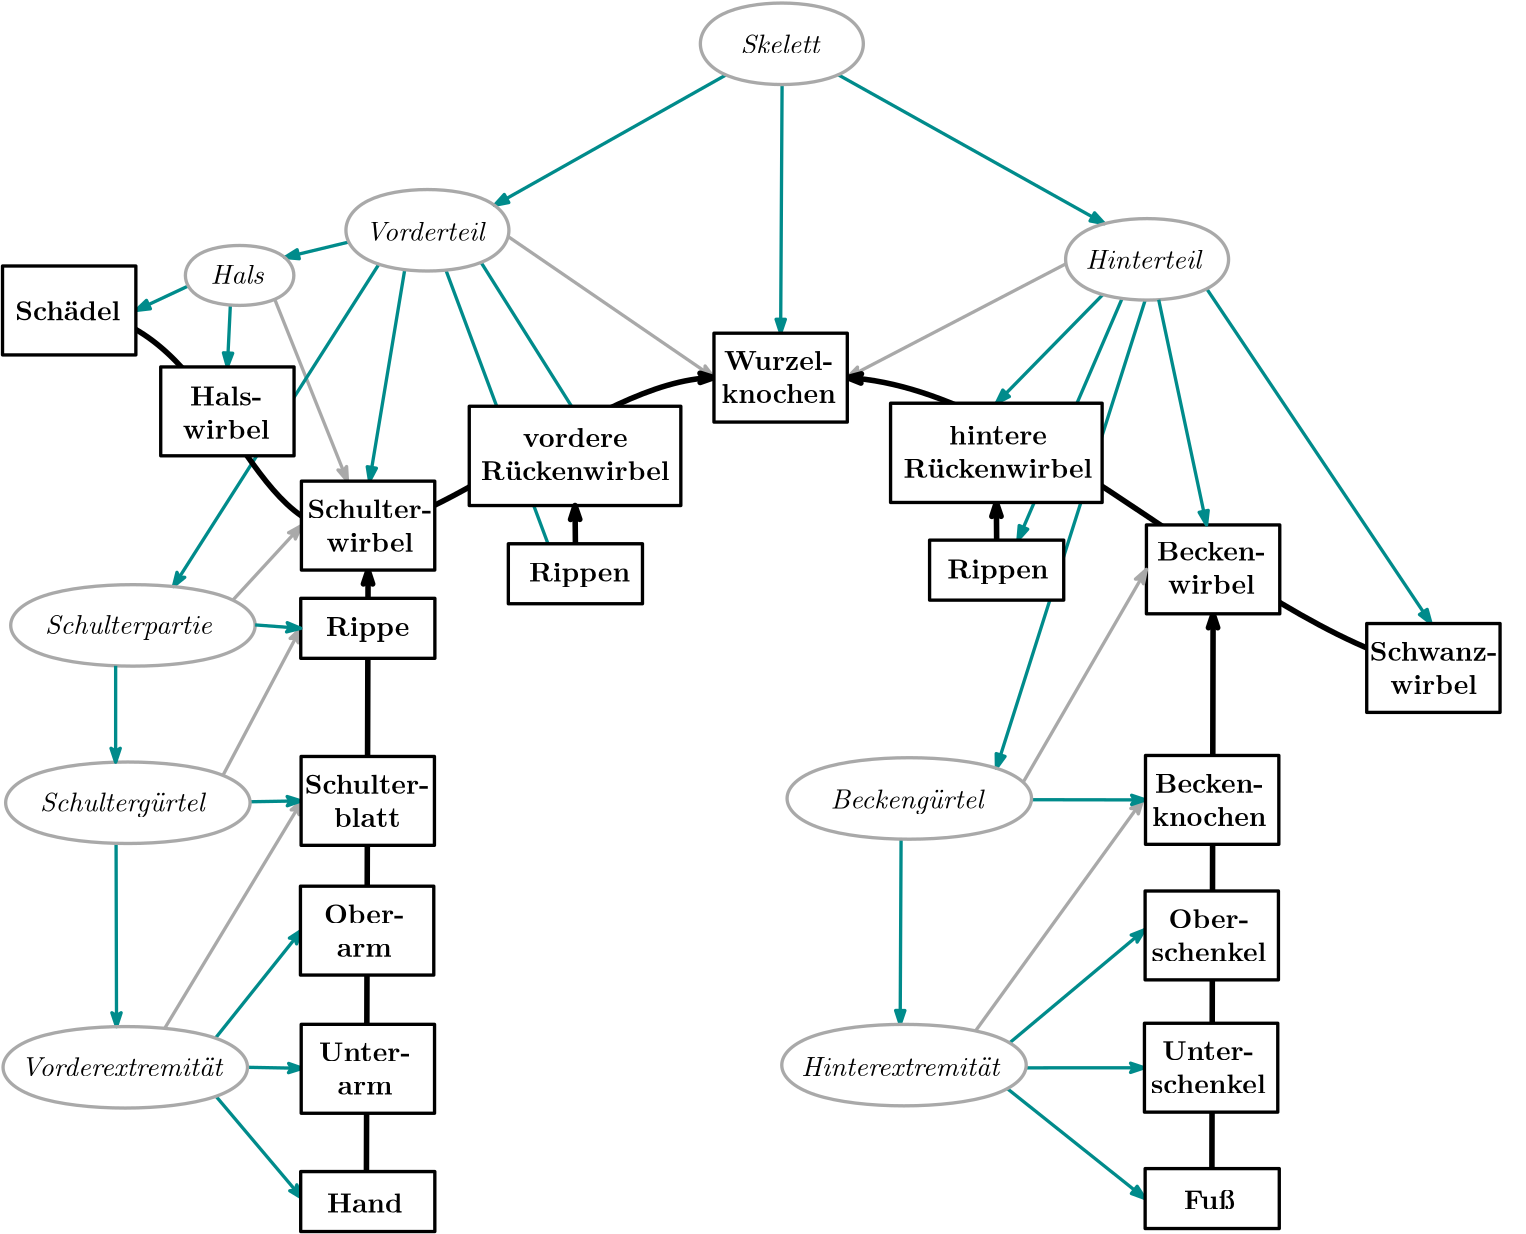 <?xml version="1.0"?>
<!DOCTYPE ipe SYSTEM "ipe.dtd">
<ipe version="70212" creator="Ipe 7.2.13">
<info created="D:20200512152719" modified="D:20200625155248"/>
<ipestyle name="basic">
<symbol name="arrow/arc(spx)">
<path stroke="sym-stroke" fill="sym-stroke" pen="sym-pen">
0 0 m
-1 0.333 l
-1 -0.333 l
h
</path>
</symbol>
<symbol name="arrow/farc(spx)">
<path stroke="sym-stroke" fill="white" pen="sym-pen">
0 0 m
-1 0.333 l
-1 -0.333 l
h
</path>
</symbol>
<symbol name="arrow/ptarc(spx)">
<path stroke="sym-stroke" fill="sym-stroke" pen="sym-pen">
0 0 m
-1 0.333 l
-0.8 0 l
-1 -0.333 l
h
</path>
</symbol>
<symbol name="arrow/fptarc(spx)">
<path stroke="sym-stroke" fill="white" pen="sym-pen">
0 0 m
-1 0.333 l
-0.8 0 l
-1 -0.333 l
h
</path>
</symbol>
<symbol name="mark/circle(sx)" transformations="translations">
<path fill="sym-stroke">
0.6 0 0 0.6 0 0 e
0.4 0 0 0.4 0 0 e
</path>
</symbol>
<symbol name="mark/disk(sx)" transformations="translations">
<path fill="sym-stroke">
0.6 0 0 0.6 0 0 e
</path>
</symbol>
<symbol name="mark/fdisk(sfx)" transformations="translations">
<group>
<path fill="sym-fill">
0.5 0 0 0.5 0 0 e
</path>
<path fill="sym-stroke" fillrule="eofill">
0.6 0 0 0.6 0 0 e
0.4 0 0 0.4 0 0 e
</path>
</group>
</symbol>
<symbol name="mark/box(sx)" transformations="translations">
<path fill="sym-stroke" fillrule="eofill">
-0.6 -0.6 m
0.6 -0.6 l
0.6 0.6 l
-0.6 0.6 l
h
-0.4 -0.4 m
0.4 -0.4 l
0.4 0.4 l
-0.4 0.4 l
h
</path>
</symbol>
<symbol name="mark/square(sx)" transformations="translations">
<path fill="sym-stroke">
-0.6 -0.6 m
0.6 -0.6 l
0.6 0.6 l
-0.6 0.6 l
h
</path>
</symbol>
<symbol name="mark/fsquare(sfx)" transformations="translations">
<group>
<path fill="sym-fill">
-0.5 -0.5 m
0.5 -0.5 l
0.5 0.5 l
-0.5 0.5 l
h
</path>
<path fill="sym-stroke" fillrule="eofill">
-0.6 -0.6 m
0.6 -0.6 l
0.6 0.6 l
-0.6 0.6 l
h
-0.4 -0.4 m
0.4 -0.4 l
0.4 0.4 l
-0.4 0.4 l
h
</path>
</group>
</symbol>
<symbol name="mark/cross(sx)" transformations="translations">
<group>
<path fill="sym-stroke">
-0.43 -0.57 m
0.57 0.43 l
0.43 0.57 l
-0.57 -0.43 l
h
</path>
<path fill="sym-stroke">
-0.43 0.57 m
0.57 -0.43 l
0.43 -0.57 l
-0.57 0.43 l
h
</path>
</group>
</symbol>
<symbol name="arrow/fnormal(spx)">
<path stroke="sym-stroke" fill="white" pen="sym-pen">
0 0 m
-1 0.333 l
-1 -0.333 l
h
</path>
</symbol>
<symbol name="arrow/pointed(spx)">
<path stroke="sym-stroke" fill="sym-stroke" pen="sym-pen">
0 0 m
-1 0.333 l
-0.8 0 l
-1 -0.333 l
h
</path>
</symbol>
<symbol name="arrow/fpointed(spx)">
<path stroke="sym-stroke" fill="white" pen="sym-pen">
0 0 m
-1 0.333 l
-0.8 0 l
-1 -0.333 l
h
</path>
</symbol>
<symbol name="arrow/linear(spx)">
<path stroke="sym-stroke" pen="sym-pen">
-1 0.333 m
0 0 l
-1 -0.333 l
</path>
</symbol>
<symbol name="arrow/fdouble(spx)">
<path stroke="sym-stroke" fill="white" pen="sym-pen">
0 0 m
-1 0.333 l
-1 -0.333 l
h
-1 0 m
-2 0.333 l
-2 -0.333 l
h
</path>
</symbol>
<symbol name="arrow/double(spx)">
<path stroke="sym-stroke" fill="sym-stroke" pen="sym-pen">
0 0 m
-1 0.333 l
-1 -0.333 l
h
-1 0 m
-2 0.333 l
-2 -0.333 l
h
</path>
</symbol>
<pen name="heavier" value="0.8"/>
<pen name="fat" value="1.2"/>
<pen name="ultrafat" value="2"/>
<symbolsize name="large" value="5"/>
<symbolsize name="small" value="2"/>
<symbolsize name="tiny" value="1.1"/>
<arrowsize name="large" value="10"/>
<arrowsize name="small" value="5"/>
<arrowsize name="tiny" value="3"/>
<color name="red" value="1 0 0"/>
<color name="green" value="0 1 0"/>
<color name="blue" value="0 0 1"/>
<color name="yellow" value="1 1 0"/>
<color name="orange" value="1 0.647 0"/>
<color name="gold" value="1 0.843 0"/>
<color name="purple" value="0.627 0.125 0.941"/>
<color name="gray" value="0.745"/>
<color name="brown" value="0.647 0.165 0.165"/>
<color name="navy" value="0 0 0.502"/>
<color name="pink" value="1 0.753 0.796"/>
<color name="seagreen" value="0.18 0.545 0.341"/>
<color name="turquoise" value="0.251 0.878 0.816"/>
<color name="violet" value="0.933 0.51 0.933"/>
<color name="darkblue" value="0 0 0.545"/>
<color name="darkcyan" value="0 0.545 0.545"/>
<color name="darkgray" value="0.663"/>
<color name="darkgreen" value="0 0.392 0"/>
<color name="darkmagenta" value="0.545 0 0.545"/>
<color name="darkorange" value="1 0.549 0"/>
<color name="darkred" value="0.545 0 0"/>
<color name="lightblue" value="0.678 0.847 0.902"/>
<color name="lightcyan" value="0.878 1 1"/>
<color name="lightgray" value="0.827"/>
<color name="lightgreen" value="0.565 0.933 0.565"/>
<color name="lightyellow" value="1 1 0.878"/>
<dashstyle name="dashed" value="[4] 0"/>
<dashstyle name="dotted" value="[1 3] 0"/>
<dashstyle name="dash dotted" value="[4 2 1 2] 0"/>
<dashstyle name="dash dot dotted" value="[4 2 1 2 1 2] 0"/>
<textsize name="large" value="\large"/>
<textsize name="Large" value="\Large"/>
<textsize name="LARGE" value="\LARGE"/>
<textsize name="huge" value="\huge"/>
<textsize name="Huge" value="\Huge"/>
<textsize name="small" value="\small"/>
<textsize name="footnote" value="\footnotesize"/>
<textsize name="tiny" value="\tiny"/>
<textstyle name="center" begin="\begin{center}" end="\end{center}"/>
<textstyle name="itemize" begin="\begin{itemize}" end="\end{itemize}"/>
<textstyle name="item" begin="\begin{itemize}\item{}" end="\end{itemize}"/>
<gridsize name="4 pts" value="4"/>
<gridsize name="8 pts (~3 mm)" value="8"/>
<gridsize name="16 pts (~6 mm)" value="16"/>
<gridsize name="32 pts (~12 mm)" value="32"/>
<gridsize name="10 pts (~3.5 mm)" value="10"/>
<gridsize name="20 pts (~7 mm)" value="20"/>
<gridsize name="14 pts (~5 mm)" value="14"/>
<gridsize name="28 pts (~10 mm)" value="28"/>
<gridsize name="56 pts (~20 mm)" value="56"/>
<anglesize name="90 deg" value="90"/>
<anglesize name="60 deg" value="60"/>
<anglesize name="45 deg" value="45"/>
<anglesize name="30 deg" value="30"/>
<anglesize name="22.5 deg" value="22.5"/>
<opacity name="10%" value="0.1"/>
<opacity name="30%" value="0.3"/>
<opacity name="50%" value="0.5"/>
<opacity name="75%" value="0.75"/>
<tiling name="falling" angle="-60" step="4" width="1"/>
<tiling name="rising" angle="30" step="4" width="1"/>
</ipestyle>
<page>
<layer name="alpha"/>
<view layers="alpha" active="alpha"/>
<path layer="alpha" stroke="darkcyan" pen="fat" arrow="normal/small">
152.234 718.676 m
139.564 642.548 l
</path>
<path stroke="darkcyan" pen="fat" arrow="normal/small">
403.549 709.71 m
365.218 670.602 l
</path>
<path stroke="darkcyan" pen="fat" arrow="normal/small">
89.4618 705.949 m
88.3926 683.681 l
</path>
<path matrix="1 0 0 1 -37.4729 -0.0492783" stroke="darkgray" pen="fat" arrow="pointed/small">
395.195 444.702 m
455.392 527.855 l
</path>
<path matrix="1 0 0 1 -37.4729 -0.0492783" stroke="darkcyan" pen="fat" arrow="normal/small">
406.636 423.907 m
456.257 384.33 l
</path>
<path stroke="darkcyan" pen="fat" arrow="normal/small">
418.803 707.738 m
365.243 539.196 l
</path>
<path matrix="1 0 0 1 -37.4729 -0.0492783" stroke="darkcyan" pen="fat" arrow="normal/small">
368.395 513.731 m
368.072 447.037 l
</path>
<path stroke="darkgray" pen="fat" arrow="pointed/small">
105.438 708.011 m
131.613 642.548 l
</path>
<path stroke="darkgray" pen="fat" arrow="pointed/small">
90.3503 599.715 m
115.042 626.548 l
</path>
<path stroke="darkcyan" pen="fat" arrow="pointed/small">
142.924 720.642 m
68.9498 604.611 l
</path>
<path stroke="darkcyan" pen="fat" arrow="normal/small">
74.2959 712.813 m
55.4416 704 l
</path>
<path stroke="darkcyan" pen="fat" arrow="normal/small">
132.093 728.64 m
109.021 723.073 l
</path>
<path stroke="darkgray" pen="fat" arrow="pointed/small">
86.7897 536.625 m
114.799 589.569 l
</path>
<path stroke="darkcyan" pen="fat" arrow="normal/small">
410.489 708.316 m
373.001 621.32 l
</path>
<path stroke="darkcyan" pen="fat" arrow="normal/small">
167.062 718.513 m
207.476 610.182 l
</path>
<path stroke="darkcyan" pen="fat" rarrow="normal/small">
184.53 741.849 m
267.855 788.78 l
</path>
<path stroke="darkcyan" pen="fat" arrow="normal/small">
308.289 788.843 m
404.132 735.251 l
</path>
<path matrix="1 0 0 1 0.595957 -48.3563" stroke="darkcyan" pen="fat" rarrow="pointed/small">
114.82 479.536 m
95.0368 479.89 l
</path>
<path matrix="1 0 0 1 0.539311 -25.3755" stroke="darkcyan" pen="fat" arrow="pointed/small">
47.7814 537.539 m
47.944 471.545 l
</path>
<path matrix="1 0 0 1 0.595957 -48.3563" stroke="darkgray" pen="fat" arrow="pointed/small">
65.2239 493.913 m
114.783 575.982 l
</path>
<path matrix="1 0 0 1 0.539311 -25.3755" stroke="darkcyan" pen="fat" rarrow="pointed/small">
114.39 552.819 m
96.0146 552.51 l
</path>
<path stroke="black" pen="ultrafat" rarrow="pointed/small">
139.042 610.548 m
138.414 381.718 l
</path>
<path stroke="black" pen="ultrafat" rarrow="pointed/small">
443.247 594.79 m
442.792 381.628 l
</path>
<path matrix="1 0 0 1 -23.9873 1.51232" stroke="black" fill="white" pen="ultrafat" arrow="pointed/small">
389.314 619.808 m
389.205 633.364 l
</path>
<path matrix="1 0 0 1 -37.3274 -10.0725" stroke="darkcyan" pen="fat" arrow="normal/small">
478.28 721.873 m
559.042 601.374 l
</path>
<path stroke="darkcyan" pen="fat" arrow="normal/small">
288.083 785.333 m
287.562 695.816 l
</path>
<path stroke="darkcyan" pen="fat" arrow="normal/small">
179.718 721.301 m
218.463 659.675 l
</path>
<path stroke="darkgray" pen="fat" arrow="pointed/small">
189.487 730.586 m
263.562 679.816 l
</path>
<path matrix="1 0 0 1 -37.4729 -0.0492783" stroke="darkcyan" fill="white" pen="fat" rarrow="pointed/small">
456.148 481.149 m
407.46 440.381 l
</path>
<path matrix="1 0 0 1 -37.4729 -0.0492783" stroke="darkcyan" fill="white" pen="fat" rarrow="pointed/small">
456.003 431.415 m
413.364 431.392 l
</path>
<path matrix="1 0 0 1 -37.4729 -0.0492783" stroke="darkcyan" fill="white" pen="fat" arrow="pointed/small">
415.338 527.919 m
456.386 527.853 l
</path>
<path matrix="1 0 0 1 0.595957 -48.3563" stroke="darkcyan" pen="fat" rarrow="pointed/small">
114.749 432.694 m
83.7002 469.451 l
</path>
<path matrix="1 0 0 1 -109.751 -197.724" stroke="black" fill="white" pen="fat">
224.532 591.727 m
224.532 570.135 l
272.821 570.135 l
272.821 591.727 l
h
</path>
<path matrix="1 0 0 1 0.595957 -48.3563" stroke="darkcyan" pen="fat" rarrow="pointed/small">
114.544 529.279 m
83.5001 490.399 l
</path>
<path stroke="darkgray" pen="fat" arrow="pointed/small">
390.295 720.819 m
311.562 679.816 l
</path>
<path stroke="black" pen="ultrafat" arrow="pointed/small">
527.662 573.492 m
458.505 585.428
381.975 675.649
311.562 679.816 c
</path>
<path stroke="black" pen="ultrafat" arrow="pointed/small">
31.6496 703.866 m
82.816 702.298
102.395 559.245
220.49 679.16
263.562 679.816 c
</path>
<path matrix="1 0 0 1 -8.55835 0" stroke="black" fill="white" pen="fat">
16 720 m
16 688 l
64 688 l
64 720 l
h
</path>
<path matrix="1 0 0 1 48.3926 -36.3186" stroke="black" fill="1" pen="fat">
16 720 m
16 688 l
64 688 l
64 720 l
h
</path>
<path matrix="1 0 0 1 99.0416 -77.4519" stroke="black" fill="1" pen="fat">
16 720 m
16 688 l
64 688 l
64 720 l
h
</path>
<path matrix="1 0 0 1 482.552 -128.698" stroke="black" fill="1" pen="fat">
16 720 m
16 688 l
64 688 l
64 720 l
h
</path>
<path matrix="1 0 0 1 403.247 -93.2102" stroke="black" fill="1" pen="fat">
16 720 m
16 688 l
64 688 l
64 720 l
h
</path>
<path matrix="1 0 0 1 247.562 -24.1841" stroke="black" fill="1" pen="fat">
16 720 m
16 688 l
64 688 l
64 720 l
h
</path>
<path matrix="1 0 0 1 -2.36457 4.72915" stroke="black" fill="white" pen="fat">
177.831 664.775 m
177.831 629.049 l
253.995 629.049 l
253.995 664.775 l
h
</path>
<path matrix="1 0 0 1 149.305 5.82721" stroke="black" fill="1" pen="fat">
177.831 664.775 m
177.831 629.049 l
253.995 629.049 l
253.995 664.775 l
h
</path>
<text matrix="1 0 0 1 -51.986 44.4666" transformations="translations" pos="64 656" stroke="black" type="label" width="37.872" height="6.918" depth="0" valign="baseline">\textbf{Sch\&quot;adel}</text>
<text matrix="1 0 0 1 -108.296 -19.9453" transformations="translations" pos="224 656" stroke="black" type="minipage" width="48" height="11.924" depth="6.95" valign="top" style="center">\textbf{Schulter-\\
wirbel}</text>
<text matrix="1 0 0 1 -64 20.6872" transformations="translations" pos="128 656" stroke="black" type="minipage" width="48" height="11.924" depth="6.95" valign="top" style="center">\textbf{Hals-\\
wirbel}</text>
<text matrix="1 0 0 1 -130.365 -10.21" transformations="translations" pos="304 672" stroke="black" type="minipage" width="80" height="11.924" depth="6.95" valign="top" style="center">\textbf{vordere\\
R\&quot;uckenwirbel}</text>
<text matrix="1 0 0 1 21.8148 -9.33708" transformations="translations" pos="304 672" stroke="black" type="minipage" width="80" height="11.924" depth="6.95" valign="top" style="center">\textbf{hintere\\
R\&quot;uckenwirbel}</text>
<text matrix="1 0 0 1 -21.3274 -87.1985" transformations="translations" pos="512 672" stroke="black" type="minipage" width="64" height="11.924" depth="6.95" valign="top" style="center">\textbf{Schwanz-\\
wirbel}</text>
<text matrix="1 0 0 1 -37.3274 -19.1182" transformations="translations" pos="448 640" stroke="black" type="minipage" width="64" height="11.924" depth="6.95" valign="top" style="center">\textbf{Becken-\\
wirbel}</text>
<text matrix="1 0 0 1 -113.13 -30.4778" transformations="translations" pos="368 720" stroke="black" type="minipage" width="64" height="11.924" depth="6.95" valign="top" style="center">\textbf{Wurzel-\\
knochen}</text>
<text matrix="1 0 0 1 17.0683 -12.5625" transformations="translations" pos="256 816" stroke="black" type="label" width="29.46" height="6.918" depth="0" valign="top">\textit{Skelett}</text>
<text transformations="translations" pos="128 736" stroke="black" type="minipage" width="64" height="5.958" depth="0.96" valign="top" style="center">\textit{Vorderteil}</text>
<text matrix="1 0 0 1 -37.3274 -10.0725" transformations="translations" pos="416 736" stroke="black" type="minipage" width="80" height="5.958" depth="0.96" valign="top" style="center">\textit{Hinterteil}</text>
<text matrix="1 0 0 1 -169.062 -124.78" transformations="translations" pos="464 560" stroke="black" type="label" width="72.294" height="6.808" depth="0" valign="top">\textit{Hinterextremit\&quot;at}</text>
<text matrix="1 0 0 1 -97.9178 -124.784" transformations="translations" pos="112 560" stroke="black" type="label" width="73.439" height="6.918" depth="0" valign="top">\textit{Vorderextremit\&quot;at}</text>
<text matrix="1 0 0 1 -139.077 -61.4201" transformations="translations" pos="160 592" stroke="black" type="label" width="60.351" height="6.926" depth="1.93" valign="top">\textit{Schulterg\&quot;urtel}</text>
<path stroke="darkgray" pen="fat">
256 816
256 784
320 784
320 816 u
</path>
<path matrix="1 0 0 1 -127.594 -67.1339" stroke="darkgray" pen="fat">
256 816
256 784
320 784
320 816 u
</path>
<path matrix="1 0 0 1 131.489 -77.599" stroke="darkgray" pen="fat">
256 816
256 784
320 784
320 816 u
</path>
<path matrix="1 0 0 1 -44.3673 -112.466" stroke="darkgray" pen="fat">
48 560
48 528
144 528
144 560 u
</path>
<path matrix="1 0 0 1 -43.4353 -17.2256" stroke="darkgray" pen="fat">
48 560
48 528
144 528
144 560 u
</path>
<path matrix="1 0 0 1 235.972 -111.673" stroke="darkgray" pen="fat">
48 560
48 528
144 528
144 560 u
</path>
<path matrix="1 0 0 1 98.9297 -176.556" stroke="black" fill="1" pen="fat">
16 720 m
16 688 l
64 688 l
64 720 l
h
</path>
<text matrix="1 0 0 1 -109.24 -119.05" transformations="translations" pos="224 656" stroke="black" type="minipage" width="48" height="11.924" depth="6.95" valign="top" style="center">\textbf{Schulter-\\
blatt}</text>
<path matrix="1 0 0 1 98.6911 -223.26" stroke="black" fill="1" pen="fat">
16 720 m
16 688 l
64 688 l
64 720 l
h
</path>
<text matrix="1 0 0 1 -110.31 -165.753" transformations="translations" pos="224 656" stroke="black" type="minipage" width="48" height="11.924" depth="6.95" valign="top" style="center">\textbf{Ober-\\
arm}</text>
<path matrix="1 0 0 1 98.9666 -273.003" stroke="black" fill="1" pen="fat">
16 720 m
16 688 l
64 688 l
64 720 l
h
</path>
<text matrix="1 0 0 1 -110.035 -215.497" transformations="translations" pos="224 656" stroke="black" type="minipage" width="48" height="11.881" depth="6.91" valign="top" style="center">\textbf{Unter-\\
arm}</text>
<text matrix="1 0 0 1 -110.117 -269.794" transformations="translations" pos="224 656" stroke="black" type="minipage" width="48" height="5.958" depth="0.96" valign="top" style="center">\textbf{Hand}</text>
<path matrix="1 0 0 1 -34.9972 28.284" stroke="black" fill="1" pen="fat">
224.532 591.727 m
224.532 570.135 l
272.821 570.135 l
272.821 591.727 l
h
</path>
<text matrix="1 0 0 1 -30.7254 27.8914" transformations="translations" pos="227.673 585.446" stroke="black" type="label" width="36.44" height="6.926" depth="1.93" valign="top">\textbf{Rippen}</text>
<path matrix="1 0 0 1 116.65 29.5931" stroke="black" fill="1" pen="fat">
224.532 591.727 m
224.532 570.135 l
272.821 570.135 l
272.821 591.727 l
h
</path>
<text matrix="1 0 0 1 119.905 28.9925" transformations="translations" pos="227.673 585.446" stroke="black" type="label" width="36.44" height="6.926" depth="1.93" valign="top">\textbf{Rippen}</text>
<path matrix="1 0 0 1 -109.733 8.638" stroke="black" fill="1" pen="fat">
224.532 591.727 m
224.532 570.135 l
272.821 570.135 l
272.821 591.727 l
h
</path>
<text matrix="1 0 0 1 -103.844 8.24541" transformations="translations" pos="227.673 585.446" stroke="black" type="label" width="30.075" height="6.926" depth="1.93" valign="top">\textbf{Rippe}</text>
<path matrix="1 0 0 1 -4.91476 9.82952" stroke="black" fill="white" pen="ultrafat" arrow="pointed/small">
218.594 610.181 m
218.463 623.949 l
</path>
<path matrix="1 0 0 1 194.252 -196.65" stroke="black" fill="white" pen="fat">
224.532 591.727 m
224.532 570.135 l
272.821 570.135 l
272.821 591.727 l
h
</path>
<path matrix="1 0 0 1 402.77 -224.984" stroke="black" fill="1" pen="fat">
16 720 m
16 688 l
64 688 l
64 720 l
h
</path>
<text matrix="1 0 0 1 193.769 -167.477" transformations="translations" pos="224 656" stroke="black" type="minipage" width="48" height="11.924" depth="6.95" valign="top" style="center">\textbf{Ober-\\
schenkel}</text>
<path matrix="1 0 0 1 402.53 -272.603" stroke="black" fill="1" pen="fat">
16 720 m
16 688 l
64 688 l
64 720 l
h
</path>
<text matrix="1 0 0 1 193.528 -215.096" transformations="translations" pos="224 656" stroke="black" type="minipage" width="48" height="11.881" depth="6.91" valign="top" style="center">\textbf{Unter-\\
schenkel}</text>
<text matrix="1 0 0 1 193.886 -268.721" transformations="translations" pos="224 656" stroke="black" type="minipage" width="48" height="5.958" depth="0.96" valign="top" style="center">\textbf{Fu\ss}</text>
<text matrix="1 0 0 1 -67.7253 -15.4339" transformations="translations" pos="128 736" stroke="black" type="minipage" width="64" height="5.958" depth="0.96" valign="top" style="center">\textit{Hals}</text>
<path matrix="0.665585 0 0 0.735488 -98.8958 128.217" stroke="darkgray" pen="fat">
256 816
256 784
320 784
320 816 u
</path>
<text matrix="1 0 0 1 -137.253 2.4295" transformations="translations" pos="160 592" stroke="black" type="label" width="60.834" height="6.926" depth="1.93" valign="top">\textit{Schulterpartie}</text>
<path matrix="1 0 0 1 -41.611 46.624" stroke="darkgray" pen="fat">
48 560
48 528
144 528
144 560 u
</path>
<path stroke="darkcyan" pen="fat" arrow="pointed/small">
48.1652 576.078 m
48.1615 541.381 l
</path>
<path stroke="darkcyan" pen="fat" arrow="pointed/small">
98.3864 590.8 m
114.799 589.569 l
</path>
<path matrix="1 0 0 1 402.913 -176.193" stroke="black" fill="1" pen="fat">
16 720 m
16 688 l
64 688 l
64 720 l
h
</path>
<text matrix="1 0 0 1 193.912 -118.686" transformations="translations" pos="224 656" stroke="black" type="minipage" width="48" height="11.924" depth="6.95" valign="top" style="center">\textbf{Becken-\\
knochen}</text>
<path matrix="1 0 0 1 -37.3274 -10.0725" stroke="darkcyan" pen="fat" arrow="normal/small">
460.995 717.929 m
478.224 636.862 l
</path>
<text matrix="1 0 0 1 -158.487 -28.3299" transformations="translations" pos="464 560" stroke="black" type="label" width="56.034" height="6.926" depth="1.93" valign="top">\textit{Beckeng\&quot;urtel}</text>
<path matrix="1 0 0 1 237.882 -15.6785" stroke="darkgray" pen="fat">
48 560
48 528
144 528
144 560 u
</path>
<path stroke="darkgray" pen="fat" arrow="pointed/small">
374.882 534.155 m
419.247 610.79 l
</path>
</page>
</ipe>
